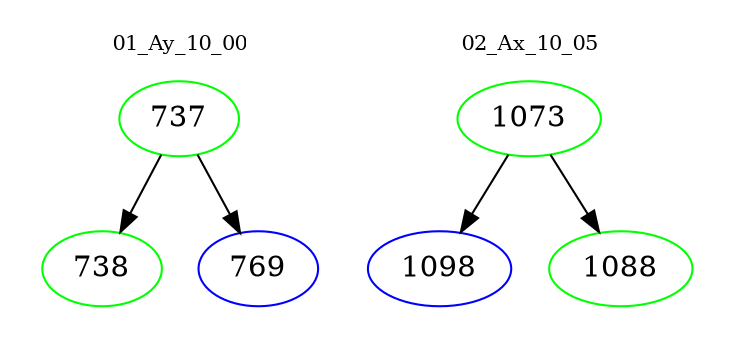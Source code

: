 digraph{
subgraph cluster_0 {
color = white
label = "01_Ay_10_00";
fontsize=10;
T0_737 [label="737", color="green"]
T0_737 -> T0_738 [color="black"]
T0_738 [label="738", color="green"]
T0_737 -> T0_769 [color="black"]
T0_769 [label="769", color="blue"]
}
subgraph cluster_1 {
color = white
label = "02_Ax_10_05";
fontsize=10;
T1_1073 [label="1073", color="green"]
T1_1073 -> T1_1098 [color="black"]
T1_1098 [label="1098", color="blue"]
T1_1073 -> T1_1088 [color="black"]
T1_1088 [label="1088", color="green"]
}
}
